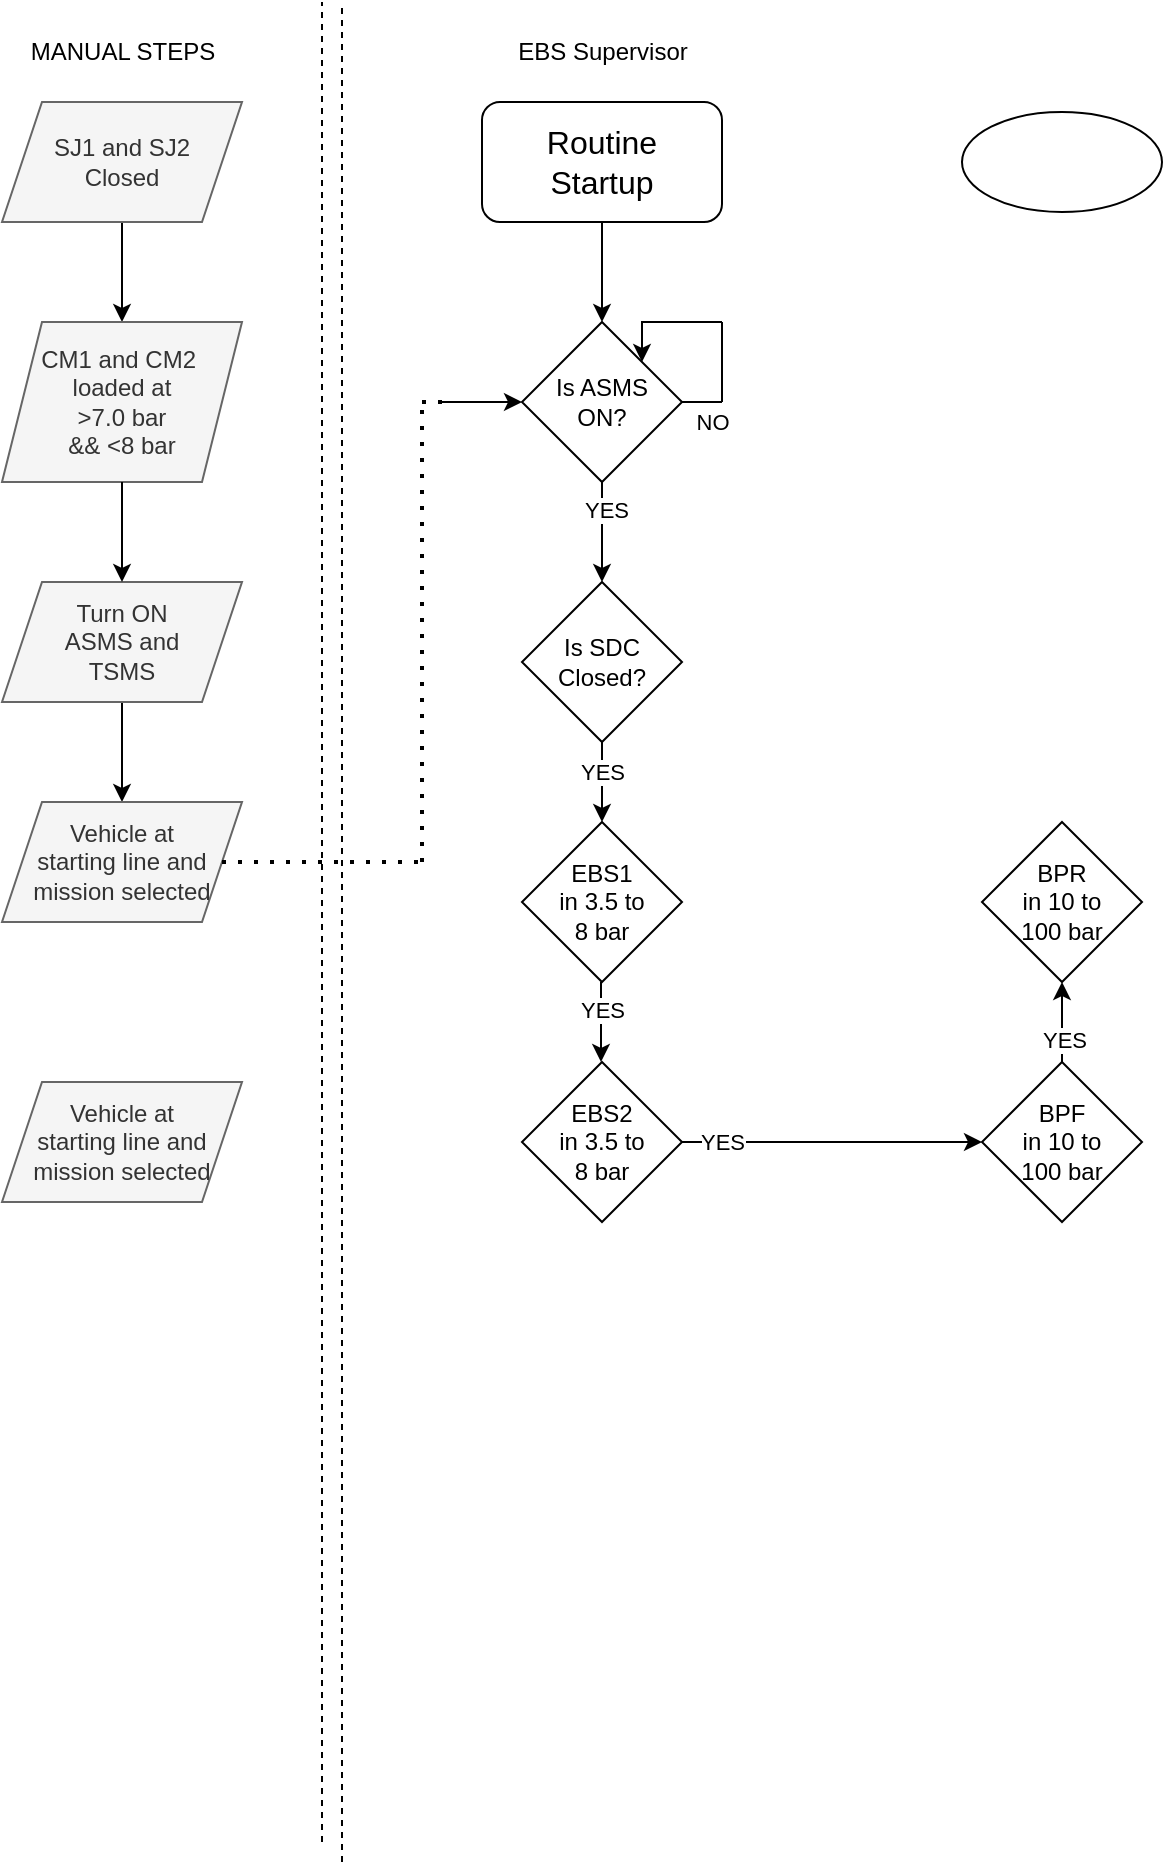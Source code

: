 <mxfile version="21.6.5" type="github">
  <diagram name="Pagina-1" id="ykQzYfRRdoIbYRLLsPhe">
    <mxGraphModel dx="403" dy="643" grid="1" gridSize="10" guides="1" tooltips="1" connect="1" arrows="1" fold="1" page="1" pageScale="1" pageWidth="827" pageHeight="1169" math="0" shadow="0">
      <root>
        <mxCell id="0" />
        <mxCell id="1" parent="0" />
        <mxCell id="q1HIpzm29ED6KKzPrwwR-1" value="" style="edgeStyle=orthogonalEdgeStyle;rounded=0;orthogonalLoop=1;jettySize=auto;html=1;" edge="1" parent="1" source="q1HIpzm29ED6KKzPrwwR-2" target="q1HIpzm29ED6KKzPrwwR-5">
          <mxGeometry relative="1" as="geometry" />
        </mxCell>
        <mxCell id="q1HIpzm29ED6KKzPrwwR-2" value="SJ1 and SJ2&lt;br&gt;Closed" style="shape=parallelogram;perimeter=parallelogramPerimeter;whiteSpace=wrap;html=1;fixedSize=1;fillColor=#f5f5f5;fontColor=#333333;strokeColor=#666666;" vertex="1" parent="1">
          <mxGeometry x="20" y="50" width="120" height="60" as="geometry" />
        </mxCell>
        <mxCell id="q1HIpzm29ED6KKzPrwwR-3" value="" style="edgeStyle=orthogonalEdgeStyle;rounded=0;orthogonalLoop=1;jettySize=auto;html=1;" edge="1" parent="1" source="q1HIpzm29ED6KKzPrwwR-4" target="q1HIpzm29ED6KKzPrwwR-6">
          <mxGeometry relative="1" as="geometry" />
        </mxCell>
        <mxCell id="q1HIpzm29ED6KKzPrwwR-4" value="Turn ON&lt;br&gt;ASMS and&lt;br&gt;TSMS" style="shape=parallelogram;perimeter=parallelogramPerimeter;whiteSpace=wrap;html=1;fixedSize=1;fillColor=#f5f5f5;fontColor=#333333;strokeColor=#666666;" vertex="1" parent="1">
          <mxGeometry x="20" y="290" width="120" height="60" as="geometry" />
        </mxCell>
        <mxCell id="q1HIpzm29ED6KKzPrwwR-5" value="CM1 and CM2&amp;nbsp;&lt;br&gt;loaded at&lt;br&gt;&amp;gt;7.0 bar&lt;br&gt;&amp;amp;&amp;amp; &amp;lt;8 bar" style="shape=parallelogram;perimeter=parallelogramPerimeter;whiteSpace=wrap;html=1;fixedSize=1;fillColor=#f5f5f5;fontColor=#333333;strokeColor=#666666;" vertex="1" parent="1">
          <mxGeometry x="20" y="160" width="120" height="80" as="geometry" />
        </mxCell>
        <mxCell id="q1HIpzm29ED6KKzPrwwR-6" value="Vehicle at&lt;br style=&quot;border-color: var(--border-color);&quot;&gt;starting line and&lt;br style=&quot;border-color: var(--border-color);&quot;&gt;mission selected" style="shape=parallelogram;perimeter=parallelogramPerimeter;whiteSpace=wrap;html=1;fixedSize=1;fillColor=#f5f5f5;fontColor=#333333;strokeColor=#666666;" vertex="1" parent="1">
          <mxGeometry x="20" y="400" width="120" height="60" as="geometry" />
        </mxCell>
        <mxCell id="q1HIpzm29ED6KKzPrwwR-7" value="" style="endArrow=none;dashed=1;html=1;rounded=0;" edge="1" parent="1">
          <mxGeometry width="50" height="50" relative="1" as="geometry">
            <mxPoint x="190" y="930" as="sourcePoint" />
            <mxPoint x="190" as="targetPoint" />
          </mxGeometry>
        </mxCell>
        <mxCell id="q1HIpzm29ED6KKzPrwwR-8" value="MANUAL STEPS" style="text;html=1;align=center;verticalAlign=middle;resizable=0;points=[];autosize=1;strokeColor=none;fillColor=none;" vertex="1" parent="1">
          <mxGeometry x="20" y="10" width="120" height="30" as="geometry" />
        </mxCell>
        <mxCell id="q1HIpzm29ED6KKzPrwwR-9" value="" style="endArrow=none;dashed=1;html=1;rounded=0;" edge="1" parent="1">
          <mxGeometry width="50" height="50" relative="1" as="geometry">
            <mxPoint x="180" y="920" as="sourcePoint" />
            <mxPoint x="180" as="targetPoint" />
          </mxGeometry>
        </mxCell>
        <mxCell id="q1HIpzm29ED6KKzPrwwR-10" value="" style="endArrow=classic;html=1;rounded=0;exitX=0.5;exitY=1;exitDx=0;exitDy=0;entryX=0.5;entryY=0;entryDx=0;entryDy=0;" edge="1" parent="1" source="q1HIpzm29ED6KKzPrwwR-5" target="q1HIpzm29ED6KKzPrwwR-4">
          <mxGeometry width="50" height="50" relative="1" as="geometry">
            <mxPoint x="170" y="300" as="sourcePoint" />
            <mxPoint x="220" y="250" as="targetPoint" />
          </mxGeometry>
        </mxCell>
        <mxCell id="q1HIpzm29ED6KKzPrwwR-11" value="EBS Supervisor" style="text;html=1;align=center;verticalAlign=middle;resizable=0;points=[];autosize=1;strokeColor=none;fillColor=none;" vertex="1" parent="1">
          <mxGeometry x="265" y="10" width="110" height="30" as="geometry" />
        </mxCell>
        <mxCell id="q1HIpzm29ED6KKzPrwwR-12" value="&lt;font style=&quot;font-size: 16px;&quot;&gt;Routine&lt;br&gt;Startup&lt;/font&gt;" style="rounded=1;whiteSpace=wrap;html=1;" vertex="1" parent="1">
          <mxGeometry x="260" y="50" width="120" height="60" as="geometry" />
        </mxCell>
        <mxCell id="q1HIpzm29ED6KKzPrwwR-13" value="Is ASMS&lt;br&gt;ON?" style="rhombus;whiteSpace=wrap;html=1;" vertex="1" parent="1">
          <mxGeometry x="280" y="160" width="80" height="80" as="geometry" />
        </mxCell>
        <mxCell id="q1HIpzm29ED6KKzPrwwR-14" value="" style="endArrow=classic;html=1;rounded=0;entryX=1;entryY=0;entryDx=0;entryDy=0;" edge="1" parent="1" target="q1HIpzm29ED6KKzPrwwR-13">
          <mxGeometry width="50" height="50" relative="1" as="geometry">
            <mxPoint x="380" y="160" as="sourcePoint" />
            <mxPoint x="220" y="290" as="targetPoint" />
            <Array as="points">
              <mxPoint x="340" y="160" />
            </Array>
          </mxGeometry>
        </mxCell>
        <mxCell id="q1HIpzm29ED6KKzPrwwR-15" value="" style="endArrow=none;html=1;rounded=0;entryX=1;entryY=0.5;entryDx=0;entryDy=0;" edge="1" parent="1" target="q1HIpzm29ED6KKzPrwwR-13">
          <mxGeometry width="50" height="50" relative="1" as="geometry">
            <mxPoint x="380" y="200" as="sourcePoint" />
            <mxPoint x="220" y="290" as="targetPoint" />
          </mxGeometry>
        </mxCell>
        <mxCell id="q1HIpzm29ED6KKzPrwwR-17" value="&lt;font style=&quot;font-size: 11px;&quot;&gt;NO&lt;/font&gt;" style="edgeLabel;html=1;align=center;verticalAlign=middle;resizable=0;points=[];" vertex="1" connectable="0" parent="q1HIpzm29ED6KKzPrwwR-15">
          <mxGeometry x="-0.112" y="4" relative="1" as="geometry">
            <mxPoint x="4" y="6" as="offset" />
          </mxGeometry>
        </mxCell>
        <mxCell id="q1HIpzm29ED6KKzPrwwR-16" value="" style="endArrow=none;html=1;rounded=0;" edge="1" parent="1">
          <mxGeometry width="50" height="50" relative="1" as="geometry">
            <mxPoint x="380" y="200" as="sourcePoint" />
            <mxPoint x="380" y="160" as="targetPoint" />
          </mxGeometry>
        </mxCell>
        <mxCell id="q1HIpzm29ED6KKzPrwwR-18" value="" style="endArrow=classic;html=1;rounded=0;exitX=0.5;exitY=1;exitDx=0;exitDy=0;entryX=0.5;entryY=0;entryDx=0;entryDy=0;" edge="1" parent="1" source="q1HIpzm29ED6KKzPrwwR-12" target="q1HIpzm29ED6KKzPrwwR-13">
          <mxGeometry width="50" height="50" relative="1" as="geometry">
            <mxPoint x="170" y="340" as="sourcePoint" />
            <mxPoint x="220" y="290" as="targetPoint" />
          </mxGeometry>
        </mxCell>
        <mxCell id="q1HIpzm29ED6KKzPrwwR-20" value="" style="endArrow=classic;html=1;rounded=0;entryX=0.5;entryY=0;entryDx=0;entryDy=0;exitX=0.5;exitY=1;exitDx=0;exitDy=0;" edge="1" parent="1" source="q1HIpzm29ED6KKzPrwwR-13">
          <mxGeometry width="50" height="50" relative="1" as="geometry">
            <mxPoint x="170" y="340" as="sourcePoint" />
            <mxPoint x="320" y="290" as="targetPoint" />
          </mxGeometry>
        </mxCell>
        <mxCell id="q1HIpzm29ED6KKzPrwwR-26" value="YES" style="edgeLabel;html=1;align=center;verticalAlign=middle;resizable=0;points=[];" vertex="1" connectable="0" parent="q1HIpzm29ED6KKzPrwwR-20">
          <mxGeometry x="-0.449" y="2" relative="1" as="geometry">
            <mxPoint as="offset" />
          </mxGeometry>
        </mxCell>
        <mxCell id="q1HIpzm29ED6KKzPrwwR-21" value="Is SDC Closed?" style="rhombus;whiteSpace=wrap;html=1;" vertex="1" parent="1">
          <mxGeometry x="280" y="290" width="80" height="80" as="geometry" />
        </mxCell>
        <mxCell id="q1HIpzm29ED6KKzPrwwR-28" value="" style="endArrow=none;dashed=1;html=1;dashPattern=1 3;strokeWidth=2;rounded=0;exitX=1;exitY=0.5;exitDx=0;exitDy=0;" edge="1" parent="1" source="q1HIpzm29ED6KKzPrwwR-6">
          <mxGeometry width="50" height="50" relative="1" as="geometry">
            <mxPoint x="170" y="340" as="sourcePoint" />
            <mxPoint x="230" y="430" as="targetPoint" />
          </mxGeometry>
        </mxCell>
        <mxCell id="q1HIpzm29ED6KKzPrwwR-29" value="" style="endArrow=none;dashed=1;html=1;dashPattern=1 3;strokeWidth=2;rounded=0;" edge="1" parent="1">
          <mxGeometry width="50" height="50" relative="1" as="geometry">
            <mxPoint x="230" y="430" as="sourcePoint" />
            <mxPoint x="230" y="200" as="targetPoint" />
          </mxGeometry>
        </mxCell>
        <mxCell id="q1HIpzm29ED6KKzPrwwR-30" value="" style="endArrow=classic;html=1;rounded=0;entryX=0;entryY=0.5;entryDx=0;entryDy=0;" edge="1" parent="1" target="q1HIpzm29ED6KKzPrwwR-13">
          <mxGeometry width="50" height="50" relative="1" as="geometry">
            <mxPoint x="240" y="200" as="sourcePoint" />
            <mxPoint x="220" y="290" as="targetPoint" />
          </mxGeometry>
        </mxCell>
        <mxCell id="q1HIpzm29ED6KKzPrwwR-32" value="" style="endArrow=none;dashed=1;html=1;dashPattern=1 3;strokeWidth=2;rounded=0;" edge="1" parent="1">
          <mxGeometry width="50" height="50" relative="1" as="geometry">
            <mxPoint x="230" y="200" as="sourcePoint" />
            <mxPoint x="240" y="200" as="targetPoint" />
          </mxGeometry>
        </mxCell>
        <mxCell id="q1HIpzm29ED6KKzPrwwR-33" value="EBS1&lt;br&gt;in 3.5 to&lt;br&gt;8 bar" style="rhombus;whiteSpace=wrap;html=1;" vertex="1" parent="1">
          <mxGeometry x="280" y="410" width="80" height="80" as="geometry" />
        </mxCell>
        <mxCell id="q1HIpzm29ED6KKzPrwwR-34" value="" style="endArrow=classic;html=1;rounded=0;entryX=0.5;entryY=0;entryDx=0;entryDy=0;exitX=0.5;exitY=1;exitDx=0;exitDy=0;" edge="1" parent="1" source="q1HIpzm29ED6KKzPrwwR-21" target="q1HIpzm29ED6KKzPrwwR-33">
          <mxGeometry width="50" height="50" relative="1" as="geometry">
            <mxPoint x="190" y="480" as="sourcePoint" />
            <mxPoint x="240" y="430" as="targetPoint" />
          </mxGeometry>
        </mxCell>
        <mxCell id="q1HIpzm29ED6KKzPrwwR-42" value="YES" style="edgeLabel;html=1;align=center;verticalAlign=middle;resizable=0;points=[];" vertex="1" connectable="0" parent="q1HIpzm29ED6KKzPrwwR-34">
          <mxGeometry x="-0.272" relative="1" as="geometry">
            <mxPoint as="offset" />
          </mxGeometry>
        </mxCell>
        <mxCell id="q1HIpzm29ED6KKzPrwwR-35" value="EBS2&lt;br&gt;in 3.5 to&lt;br&gt;8 bar" style="rhombus;whiteSpace=wrap;html=1;" vertex="1" parent="1">
          <mxGeometry x="280" y="530" width="80" height="80" as="geometry" />
        </mxCell>
        <mxCell id="q1HIpzm29ED6KKzPrwwR-36" value="BPR&lt;br&gt;in 10 to&lt;br&gt;100 bar" style="rhombus;whiteSpace=wrap;html=1;" vertex="1" parent="1">
          <mxGeometry x="510" y="410" width="80" height="80" as="geometry" />
        </mxCell>
        <mxCell id="q1HIpzm29ED6KKzPrwwR-37" value="BPF&lt;br&gt;in 10 to&lt;br&gt;100 bar" style="rhombus;whiteSpace=wrap;html=1;" vertex="1" parent="1">
          <mxGeometry x="510" y="530" width="80" height="80" as="geometry" />
        </mxCell>
        <mxCell id="q1HIpzm29ED6KKzPrwwR-38" value="" style="ellipse;whiteSpace=wrap;html=1;" vertex="1" parent="1">
          <mxGeometry x="500" y="55" width="100" height="50" as="geometry" />
        </mxCell>
        <mxCell id="q1HIpzm29ED6KKzPrwwR-39" value="" style="endArrow=classic;html=1;rounded=0;entryX=0.5;entryY=0;entryDx=0;entryDy=0;exitX=0.5;exitY=1;exitDx=0;exitDy=0;" edge="1" parent="1">
          <mxGeometry width="50" height="50" relative="1" as="geometry">
            <mxPoint x="319.5" y="490" as="sourcePoint" />
            <mxPoint x="319.5" y="530" as="targetPoint" />
          </mxGeometry>
        </mxCell>
        <mxCell id="q1HIpzm29ED6KKzPrwwR-43" value="YES" style="edgeLabel;html=1;align=center;verticalAlign=middle;resizable=0;points=[];" vertex="1" connectable="0" parent="q1HIpzm29ED6KKzPrwwR-39">
          <mxGeometry x="-0.322" relative="1" as="geometry">
            <mxPoint as="offset" />
          </mxGeometry>
        </mxCell>
        <mxCell id="q1HIpzm29ED6KKzPrwwR-40" value="" style="endArrow=classic;html=1;rounded=0;exitX=1;exitY=0.5;exitDx=0;exitDy=0;entryX=0;entryY=0.5;entryDx=0;entryDy=0;" edge="1" parent="1" source="q1HIpzm29ED6KKzPrwwR-35" target="q1HIpzm29ED6KKzPrwwR-37">
          <mxGeometry width="50" height="50" relative="1" as="geometry">
            <mxPoint x="420" y="320" as="sourcePoint" />
            <mxPoint x="470" y="270" as="targetPoint" />
          </mxGeometry>
        </mxCell>
        <mxCell id="q1HIpzm29ED6KKzPrwwR-44" value="YES" style="edgeLabel;html=1;align=center;verticalAlign=middle;resizable=0;points=[];" vertex="1" connectable="0" parent="q1HIpzm29ED6KKzPrwwR-40">
          <mxGeometry x="-0.137" y="1" relative="1" as="geometry">
            <mxPoint x="-45" y="1" as="offset" />
          </mxGeometry>
        </mxCell>
        <mxCell id="q1HIpzm29ED6KKzPrwwR-41" value="" style="endArrow=classic;html=1;rounded=0;exitX=0.5;exitY=0;exitDx=0;exitDy=0;entryX=0.5;entryY=1;entryDx=0;entryDy=0;" edge="1" parent="1" source="q1HIpzm29ED6KKzPrwwR-37" target="q1HIpzm29ED6KKzPrwwR-36">
          <mxGeometry width="50" height="50" relative="1" as="geometry">
            <mxPoint x="420" y="320" as="sourcePoint" />
            <mxPoint x="470" y="270" as="targetPoint" />
          </mxGeometry>
        </mxCell>
        <mxCell id="q1HIpzm29ED6KKzPrwwR-45" value="YES" style="edgeLabel;html=1;align=center;verticalAlign=middle;resizable=0;points=[];" vertex="1" connectable="0" parent="q1HIpzm29ED6KKzPrwwR-41">
          <mxGeometry x="-0.428" y="-1" relative="1" as="geometry">
            <mxPoint as="offset" />
          </mxGeometry>
        </mxCell>
        <mxCell id="q1HIpzm29ED6KKzPrwwR-46" value="Vehicle at&lt;br style=&quot;border-color: var(--border-color);&quot;&gt;starting line and&lt;br style=&quot;border-color: var(--border-color);&quot;&gt;mission selected" style="shape=parallelogram;perimeter=parallelogramPerimeter;whiteSpace=wrap;html=1;fixedSize=1;fillColor=#f5f5f5;fontColor=#333333;strokeColor=#666666;" vertex="1" parent="1">
          <mxGeometry x="20" y="540" width="120" height="60" as="geometry" />
        </mxCell>
      </root>
    </mxGraphModel>
  </diagram>
</mxfile>
